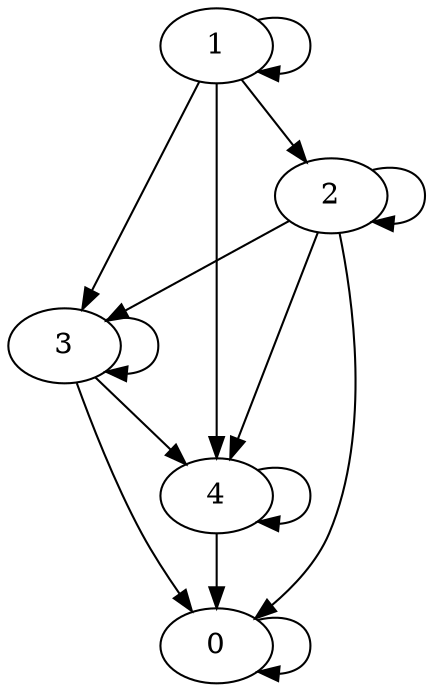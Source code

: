 digraph {
    1;
    4;
    0;
    3;
    2;
    2 -> 2;
    1 -> 1;
    2 -> 0;
    1 -> 4;
    1 -> 2;
    2 -> 4;
    3 -> 3;
    4 -> 0;
    4 -> 4;
    3 -> 0;
    0 -> 0;
    2 -> 3;
    1 -> 3;
    3 -> 4;
}